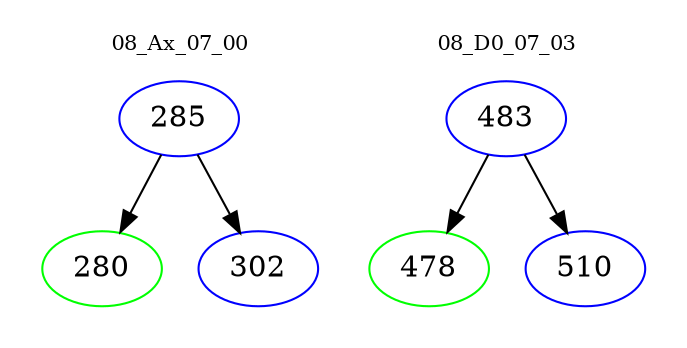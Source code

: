digraph{
subgraph cluster_0 {
color = white
label = "08_Ax_07_00";
fontsize=10;
T0_285 [label="285", color="blue"]
T0_285 -> T0_280 [color="black"]
T0_280 [label="280", color="green"]
T0_285 -> T0_302 [color="black"]
T0_302 [label="302", color="blue"]
}
subgraph cluster_1 {
color = white
label = "08_D0_07_03";
fontsize=10;
T1_483 [label="483", color="blue"]
T1_483 -> T1_478 [color="black"]
T1_478 [label="478", color="green"]
T1_483 -> T1_510 [color="black"]
T1_510 [label="510", color="blue"]
}
}
